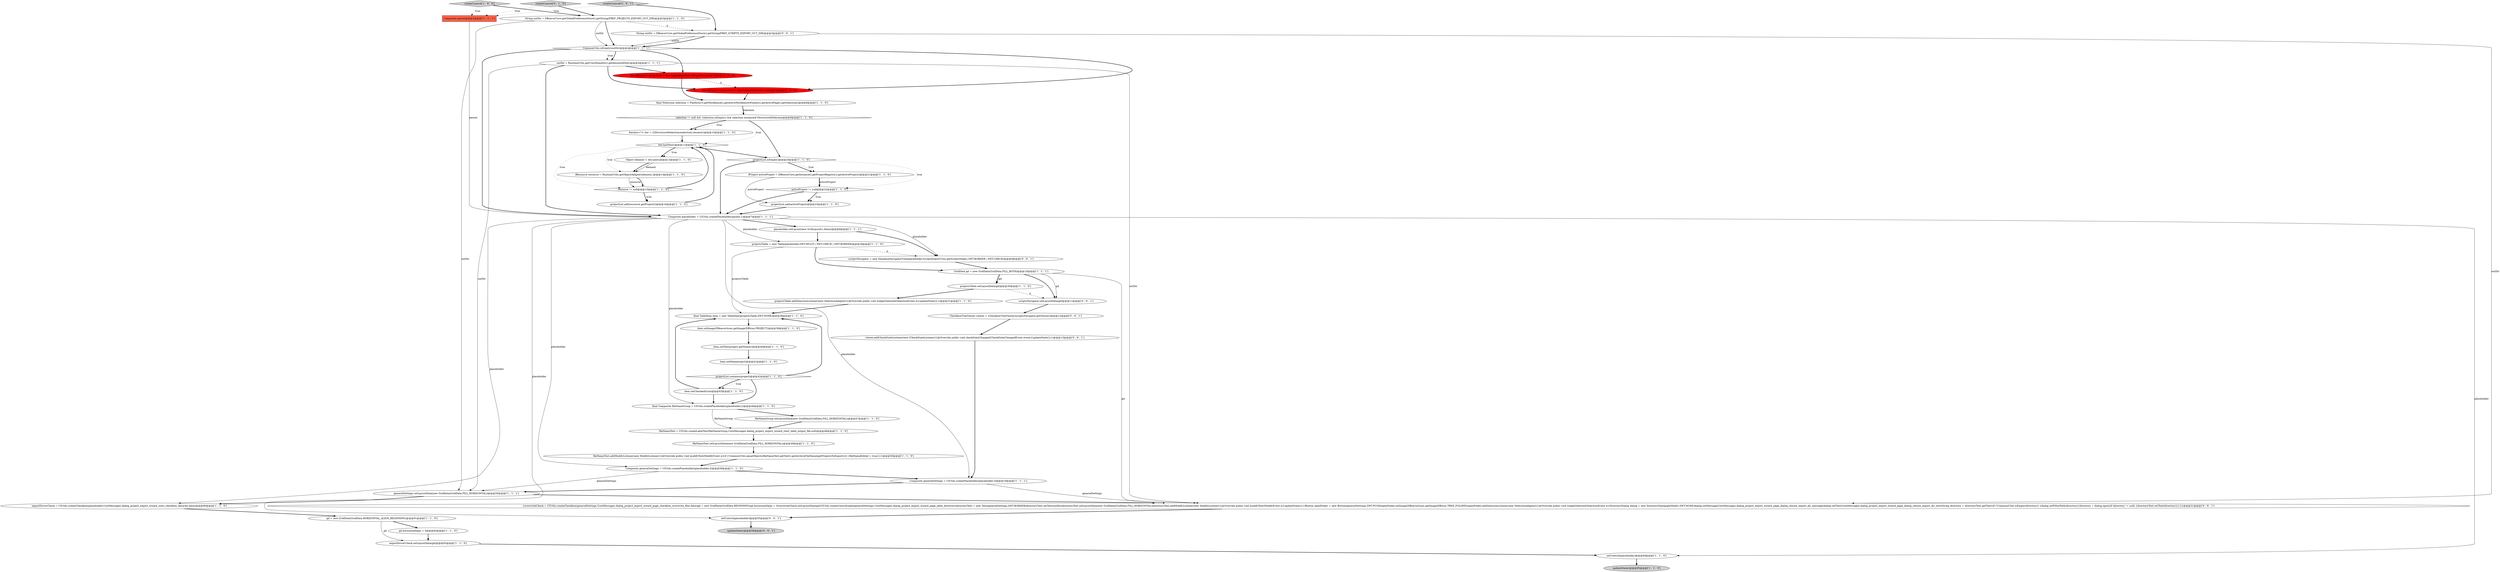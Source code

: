 digraph {
44 [style = filled, label = "Set<IProject> projectList = new LinkedHashSet<>()@@@7@@@['0', '1', '0']", fillcolor = red, shape = ellipse image = "AAA1AAABBB2BBB"];
17 [style = filled, label = "Object element = iter.next()@@@13@@@['1', '1', '0']", fillcolor = white, shape = ellipse image = "AAA0AAABBB1BBB"];
36 [style = filled, label = "item.setImage(DBeaverIcons.getImage(DBIcon.PROJECT))@@@39@@@['1', '1', '0']", fillcolor = white, shape = ellipse image = "AAA0AAABBB1BBB"];
48 [style = filled, label = "setControl(placeholder)@@@55@@@['0', '0', '1']", fillcolor = white, shape = ellipse image = "AAA0AAABBB3BBB"];
54 [style = filled, label = "viewer.addCheckStateListener(new ICheckStateListener(){@Override public void checkStateChanged(CheckStateChangedEvent event){updateState()}})@@@13@@@['0', '0', '1']", fillcolor = white, shape = ellipse image = "AAA0AAABBB3BBB"];
5 [style = filled, label = "gd = new GridData(GridData.HORIZONTAL_ALIGN_BEGINNING)@@@91@@@['1', '1', '0']", fillcolor = white, shape = ellipse image = "AAA0AAABBB1BBB"];
29 [style = filled, label = "CommonUtils.isEmpty(outDir)@@@4@@@['1', '1', '1']", fillcolor = white, shape = diamond image = "AAA0AAABBB1BBB"];
46 [style = filled, label = "String outDir = DBeaverCore.getGlobalPreferenceStore().getString(PREF_SCRIPTS_EXPORT_OUT_DIR)@@@3@@@['0', '0', '1']", fillcolor = white, shape = ellipse image = "AAA0AAABBB3BBB"];
49 [style = filled, label = "updateState()@@@56@@@['0', '0', '1']", fillcolor = lightgray, shape = ellipse image = "AAA0AAABBB3BBB"];
13 [style = filled, label = "fileNameText.setLayoutData(new GridData(GridData.FILL_HORIZONTAL))@@@49@@@['1', '1', '0']", fillcolor = white, shape = ellipse image = "AAA0AAABBB1BBB"];
22 [style = filled, label = "Iterator<?> iter = ((IStructuredSelection)selection).iterator()@@@10@@@['1', '1', '0']", fillcolor = white, shape = ellipse image = "AAA0AAABBB1BBB"];
41 [style = filled, label = "exportDriverCheck = UIUtils.createCheckbox(placeholder,CoreMessages.dialog_project_export_wizard_start_checkbox_libraries,false)@@@90@@@['1', '1', '0']", fillcolor = white, shape = ellipse image = "AAA0AAABBB1BBB"];
37 [style = filled, label = "projectList.isEmpty()@@@20@@@['1', '1', '0']", fillcolor = white, shape = diamond image = "AAA0AAABBB1BBB"];
31 [style = filled, label = "placeholder.setLayout(new GridLayout(1,false))@@@8@@@['1', '1', '1']", fillcolor = white, shape = ellipse image = "AAA0AAABBB1BBB"];
43 [style = filled, label = "activeProject != null@@@22@@@['1', '1', '0']", fillcolor = white, shape = diamond image = "AAA0AAABBB1BBB"];
19 [style = filled, label = "fileNameGroup.setLayoutData(new GridData(GridData.FILL_HORIZONTAL))@@@47@@@['1', '1', '0']", fillcolor = white, shape = ellipse image = "AAA0AAABBB1BBB"];
11 [style = filled, label = "IResource resource = RuntimeUtils.getObjectAdapter(element,)@@@14@@@['1', '1', '0']", fillcolor = white, shape = ellipse image = "AAA0AAABBB1BBB"];
40 [style = filled, label = "projectList.contains(project)@@@42@@@['1', '1', '0']", fillcolor = white, shape = diamond image = "AAA0AAABBB1BBB"];
26 [style = filled, label = "item.setData(project)@@@41@@@['1', '1', '0']", fillcolor = white, shape = ellipse image = "AAA0AAABBB1BBB"];
3 [style = filled, label = "item.setChecked(true)@@@43@@@['1', '1', '0']", fillcolor = white, shape = ellipse image = "AAA0AAABBB1BBB"];
45 [style = filled, label = "createControl['0', '1', '0']", fillcolor = lightgray, shape = diamond image = "AAA0AAABBB2BBB"];
14 [style = filled, label = "Composite parent@@@2@@@['1', '1', '1']", fillcolor = tomato, shape = box image = "AAA0AAABBB1BBB"];
10 [style = filled, label = "generalSettings.setLayoutData(new GridData(GridData.FILL_HORIZONTAL))@@@20@@@['1', '1', '1']", fillcolor = white, shape = ellipse image = "AAA0AAABBB1BBB"];
51 [style = filled, label = "scriptsNavigator = new DatabaseNavigatorTree(placeholder,ScriptsExportUtils.getScriptsNode(),SWT.BORDER | SWT.CHECK)@@@9@@@['0', '0', '1']", fillcolor = white, shape = ellipse image = "AAA0AAABBB3BBB"];
24 [style = filled, label = "gd.horizontalSpan = 3@@@92@@@['1', '1', '0']", fillcolor = white, shape = ellipse image = "AAA0AAABBB1BBB"];
20 [style = filled, label = "final Composite fileNameGroup = UIUtils.createPlaceholder(placeholder,2)@@@46@@@['1', '1', '0']", fillcolor = white, shape = ellipse image = "AAA0AAABBB1BBB"];
35 [style = filled, label = "resource != null@@@15@@@['1', '1', '0']", fillcolor = white, shape = diamond image = "AAA0AAABBB1BBB"];
7 [style = filled, label = "GridData gd = new GridData(GridData.FILL_BOTH)@@@10@@@['1', '1', '1']", fillcolor = white, shape = ellipse image = "AAA0AAABBB1BBB"];
30 [style = filled, label = "projectList.add(activeProject)@@@23@@@['1', '1', '0']", fillcolor = white, shape = ellipse image = "AAA0AAABBB1BBB"];
12 [style = filled, label = "projectsTable = new Table(placeholder,SWT.MULTI | SWT.CHECK | SWT.BORDER)@@@28@@@['1', '1', '0']", fillcolor = white, shape = ellipse image = "AAA0AAABBB1BBB"];
38 [style = filled, label = "updateState()@@@95@@@['1', '1', '0']", fillcolor = lightgray, shape = ellipse image = "AAA0AAABBB1BBB"];
52 [style = filled, label = "{overwriteCheck = UIUtils.createCheckbox(generalSettings,CoreMessages.dialog_project_export_wizard_page_checkbox_overwrite_files,false)gd = new GridData(GridData.BEGINNING)gd.horizontalSpan = 3overwriteCheck.setLayoutData(gd)UIUtils.createControlLabel(generalSettings,CoreMessages.dialog_project_export_wizard_page_label_directory)directoryText = new Text(generalSettings,SWT.BORDER)directoryText.setText(outDir)directoryText.setLayoutData(new GridData(GridData.FILL_HORIZONTAL))directoryText.addModifyListener(new ModifyListener(){@Override public void modifyText(ModifyEvent e){updateState()}})Button openFolder = new Button(generalSettings,SWT.PUSH)openFolder.setImage(DBeaverIcons.getImage(DBIcon.TREE_FOLDER))openFolder.addSelectionListener(new SelectionAdapter(){@Override public void widgetSelected(SelectionEvent e){DirectoryDialog dialog = new DirectoryDialog(getShell(),SWT.NONE)dialog.setMessage(CoreMessages.dialog_project_export_wizard_page_dialog_choose_export_dir_message)dialog.setText(CoreMessages.dialog_project_export_wizard_page_dialog_choose_export_dir_text)String directory = directoryText.getText()if (!CommonUtils.isEmpty(directory)) {dialog.setFilterPath(directory)}directory = dialog.open()if (directory != null) {directoryText.setText(directory)}}})}@@@21@@@['0', '0', '1']", fillcolor = white, shape = ellipse image = "AAA0AAABBB3BBB"];
2 [style = filled, label = "final ISelection selection = PlatformUI.getWorkbench().getActiveWorkbenchWindow().getActivePage().getSelection()@@@8@@@['1', '1', '0']", fillcolor = white, shape = ellipse image = "AAA0AAABBB1BBB"];
33 [style = filled, label = "IProject activeProject = DBeaverCore.getInstance().getProjectRegistry().getActiveProject()@@@21@@@['1', '1', '0']", fillcolor = white, shape = ellipse image = "AAA0AAABBB1BBB"];
16 [style = filled, label = "projectList.add(resource.getProject())@@@16@@@['1', '1', '0']", fillcolor = white, shape = ellipse image = "AAA0AAABBB1BBB"];
39 [style = filled, label = "outDir = RuntimeUtils.getUserHomeDir().getAbsolutePath()@@@5@@@['1', '1', '1']", fillcolor = white, shape = ellipse image = "AAA0AAABBB1BBB"];
34 [style = filled, label = "fileNameText.addModifyListener(new ModifyListener(){@Override public void modifyText(ModifyEvent e){if (!CommonUtils.equalObjects(fileNameText.getText(),getArchiveFileName(getProjectsToExport()))) {fileNameEdited = true}}})@@@50@@@['1', '1', '0']", fillcolor = white, shape = ellipse image = "AAA0AAABBB1BBB"];
4 [style = filled, label = "Composite placeholder = UIUtils.createPlaceholder(parent,1)@@@7@@@['1', '1', '1']", fillcolor = white, shape = ellipse image = "AAA0AAABBB1BBB"];
15 [style = filled, label = "String outDir = DBeaverCore.getGlobalPreferenceStore().getString(PREF_PROJECTS_EXPORT_OUT_DIR)@@@3@@@['1', '1', '0']", fillcolor = white, shape = ellipse image = "AAA0AAABBB1BBB"];
8 [style = filled, label = "Composite generalSettings = UIUtils.createPlaceholder(placeholder,3)@@@58@@@['1', '1', '0']", fillcolor = white, shape = ellipse image = "AAA0AAABBB1BBB"];
53 [style = filled, label = "createControl['0', '0', '1']", fillcolor = lightgray, shape = diamond image = "AAA0AAABBB3BBB"];
6 [style = filled, label = "exportDriverCheck.setLayoutData(gd)@@@93@@@['1', '1', '0']", fillcolor = white, shape = ellipse image = "AAA0AAABBB1BBB"];
27 [style = filled, label = "selection != null && !selection.isEmpty() && selection instanceof IStructuredSelection@@@9@@@['1', '1', '0']", fillcolor = white, shape = diamond image = "AAA0AAABBB1BBB"];
50 [style = filled, label = "CheckboxTreeViewer viewer = (CheckboxTreeViewer)scriptsNavigator.getViewer()@@@12@@@['0', '0', '1']", fillcolor = white, shape = ellipse image = "AAA0AAABBB3BBB"];
28 [style = filled, label = "setControl(placeholder)@@@94@@@['1', '1', '0']", fillcolor = white, shape = ellipse image = "AAA0AAABBB1BBB"];
1 [style = filled, label = "Set<IProject> projectList = new LinkedHashSet<IProject>()@@@7@@@['1', '0', '0']", fillcolor = red, shape = ellipse image = "AAA1AAABBB1BBB"];
42 [style = filled, label = "iter.hasNext()@@@11@@@['1', '1', '0']", fillcolor = white, shape = diamond image = "AAA0AAABBB1BBB"];
9 [style = filled, label = "projectsTable.addSelectionListener(new SelectionAdapter(){@Override public void widgetSelected(SelectionEvent e){updateState()}})@@@31@@@['1', '1', '0']", fillcolor = white, shape = ellipse image = "AAA0AAABBB1BBB"];
25 [style = filled, label = "fileNameText = UIUtils.createLabelText(fileNameGroup,CoreMessages.dialog_project_export_wizard_start_label_output_file,null)@@@48@@@['1', '1', '0']", fillcolor = white, shape = ellipse image = "AAA0AAABBB1BBB"];
21 [style = filled, label = "createControl['1', '0', '0']", fillcolor = lightgray, shape = diamond image = "AAA0AAABBB1BBB"];
18 [style = filled, label = "Composite generalSettings = UIUtils.createPlaceholder(placeholder,3)@@@19@@@['1', '1', '1']", fillcolor = white, shape = ellipse image = "AAA0AAABBB1BBB"];
23 [style = filled, label = "projectsTable.setLayoutData(gd)@@@30@@@['1', '1', '0']", fillcolor = white, shape = ellipse image = "AAA0AAABBB1BBB"];
0 [style = filled, label = "final TableItem item = new TableItem(projectsTable,SWT.NONE)@@@38@@@['1', '1', '0']", fillcolor = white, shape = ellipse image = "AAA0AAABBB1BBB"];
47 [style = filled, label = "scriptsNavigator.setLayoutData(gd)@@@11@@@['0', '0', '1']", fillcolor = white, shape = ellipse image = "AAA0AAABBB3BBB"];
32 [style = filled, label = "item.setText(project.getName())@@@40@@@['1', '1', '0']", fillcolor = white, shape = ellipse image = "AAA0AAABBB1BBB"];
21->15 [style = bold, label=""];
28->38 [style = bold, label=""];
26->40 [style = bold, label=""];
40->20 [style = bold, label=""];
12->0 [style = solid, label="projectsTable"];
10->41 [style = bold, label=""];
1->44 [style = dashed, label="0"];
5->6 [style = solid, label="gd"];
12->7 [style = bold, label=""];
35->16 [style = dotted, label="true"];
43->4 [style = bold, label=""];
7->47 [style = solid, label="gd"];
42->17 [style = dotted, label="true"];
4->8 [style = solid, label="placeholder"];
51->7 [style = bold, label=""];
29->44 [style = bold, label=""];
16->42 [style = bold, label=""];
29->1 [style = bold, label=""];
37->33 [style = bold, label=""];
50->54 [style = bold, label=""];
39->52 [style = solid, label="outDir"];
7->52 [style = solid, label="gd"];
44->2 [style = bold, label=""];
13->34 [style = bold, label=""];
48->49 [style = bold, label=""];
4->48 [style = solid, label="placeholder"];
27->22 [style = dotted, label="true"];
29->39 [style = bold, label=""];
8->18 [style = bold, label=""];
40->0 [style = bold, label=""];
33->43 [style = solid, label="activeProject"];
34->8 [style = bold, label=""];
27->22 [style = bold, label=""];
32->26 [style = bold, label=""];
39->4 [style = bold, label=""];
3->0 [style = bold, label=""];
0->36 [style = bold, label=""];
19->25 [style = bold, label=""];
43->30 [style = dotted, label="true"];
31->51 [style = bold, label=""];
40->3 [style = bold, label=""];
40->3 [style = dotted, label="true"];
8->10 [style = solid, label="generalSettings"];
7->23 [style = bold, label=""];
52->48 [style = bold, label=""];
2->27 [style = bold, label=""];
15->29 [style = solid, label="outDir"];
27->42 [style = dotted, label="true"];
20->19 [style = bold, label=""];
15->29 [style = bold, label=""];
46->29 [style = solid, label="outDir"];
29->39 [style = dotted, label="true"];
22->42 [style = bold, label=""];
39->10 [style = solid, label="outDir"];
4->12 [style = solid, label="placeholder"];
42->37 [style = bold, label=""];
45->15 [style = bold, label=""];
4->28 [style = solid, label="placeholder"];
35->42 [style = bold, label=""];
4->41 [style = solid, label="placeholder"];
42->11 [style = dotted, label="true"];
31->12 [style = bold, label=""];
33->30 [style = solid, label="activeProject"];
47->50 [style = bold, label=""];
46->29 [style = bold, label=""];
4->31 [style = bold, label=""];
53->46 [style = bold, label=""];
27->37 [style = bold, label=""];
37->43 [style = dotted, label="true"];
18->10 [style = bold, label=""];
45->14 [style = dotted, label="true"];
5->24 [style = bold, label=""];
53->14 [style = dotted, label="true"];
33->43 [style = bold, label=""];
7->23 [style = solid, label="gd"];
39->1 [style = bold, label=""];
1->2 [style = bold, label=""];
14->4 [style = solid, label="parent"];
37->33 [style = dotted, label="true"];
29->4 [style = bold, label=""];
35->16 [style = bold, label=""];
9->0 [style = bold, label=""];
39->44 [style = bold, label=""];
7->47 [style = bold, label=""];
25->13 [style = bold, label=""];
12->51 [style = dashed, label="0"];
4->51 [style = solid, label="placeholder"];
42->17 [style = bold, label=""];
4->18 [style = solid, label="placeholder"];
36->32 [style = bold, label=""];
11->35 [style = solid, label="resource"];
17->11 [style = solid, label="element"];
15->10 [style = solid, label="outDir"];
10->52 [style = bold, label=""];
11->35 [style = bold, label=""];
37->4 [style = bold, label=""];
43->30 [style = bold, label=""];
20->25 [style = solid, label="fileNameGroup"];
18->52 [style = solid, label="generalSettings"];
3->20 [style = bold, label=""];
54->18 [style = bold, label=""];
23->47 [style = dashed, label="0"];
15->46 [style = dashed, label="0"];
30->4 [style = bold, label=""];
21->14 [style = dotted, label="true"];
42->35 [style = dotted, label="true"];
2->27 [style = solid, label="selection"];
24->6 [style = bold, label=""];
23->9 [style = bold, label=""];
4->20 [style = solid, label="placeholder"];
46->52 [style = solid, label="outDir"];
6->28 [style = bold, label=""];
41->5 [style = bold, label=""];
17->11 [style = bold, label=""];
}
